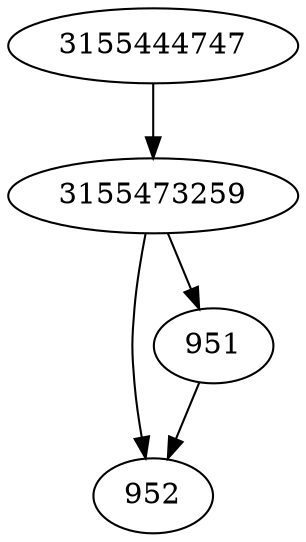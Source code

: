 strict digraph  {
952;
3155444747;
3155473259;
951;
3155444747 -> 3155473259;
3155473259 -> 951;
3155473259 -> 952;
951 -> 952;
}
